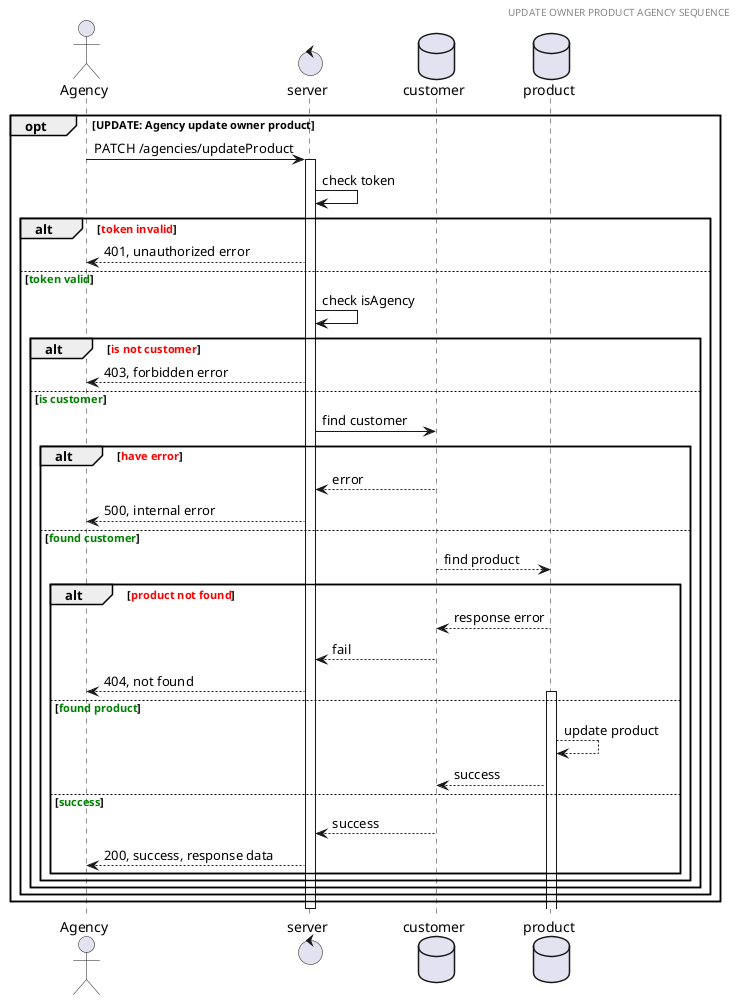 @startuml save product customer sequence

header UPDATE OWNER PRODUCT AGENCY SEQUENCE
actor Agency 
control server
database customer
database product

opt UPDATE: Agency update owner product
  Agency -> server: PATCH /agencies/updateProduct
  activate server
  server -> server: check token
  alt <font color=red>token invalid</font>
    server --> Agency: 401, unauthorized error
  else <font color=green>token valid</font>
    server -> server: check isAgency
    alt <font color=red>is not customer</font>
      server --> Agency: 403, forbidden error
    else <font color=green>is customer</font>
      server -> customer: find customer
      alt <font color=red>have error</font>
        customer --> server: error
        server --> Agency: 500, internal error
      else <font color=green>found customer</font>
        customer --> product: find product
        alt <font color=red>product not found</font>
          product --> customer: response error
          customer --> server: fail
          server --> Agency: 404, not found
        else <font color=green>found product</font>
          activate product
          product --> product: update product
          product --> customer: success
        else <font color=green>success</font>

          customer --> server: success
          server --> Agency: 200, success, response data
          end
        end
      end
    end
  end
    deactivate server


@enduml